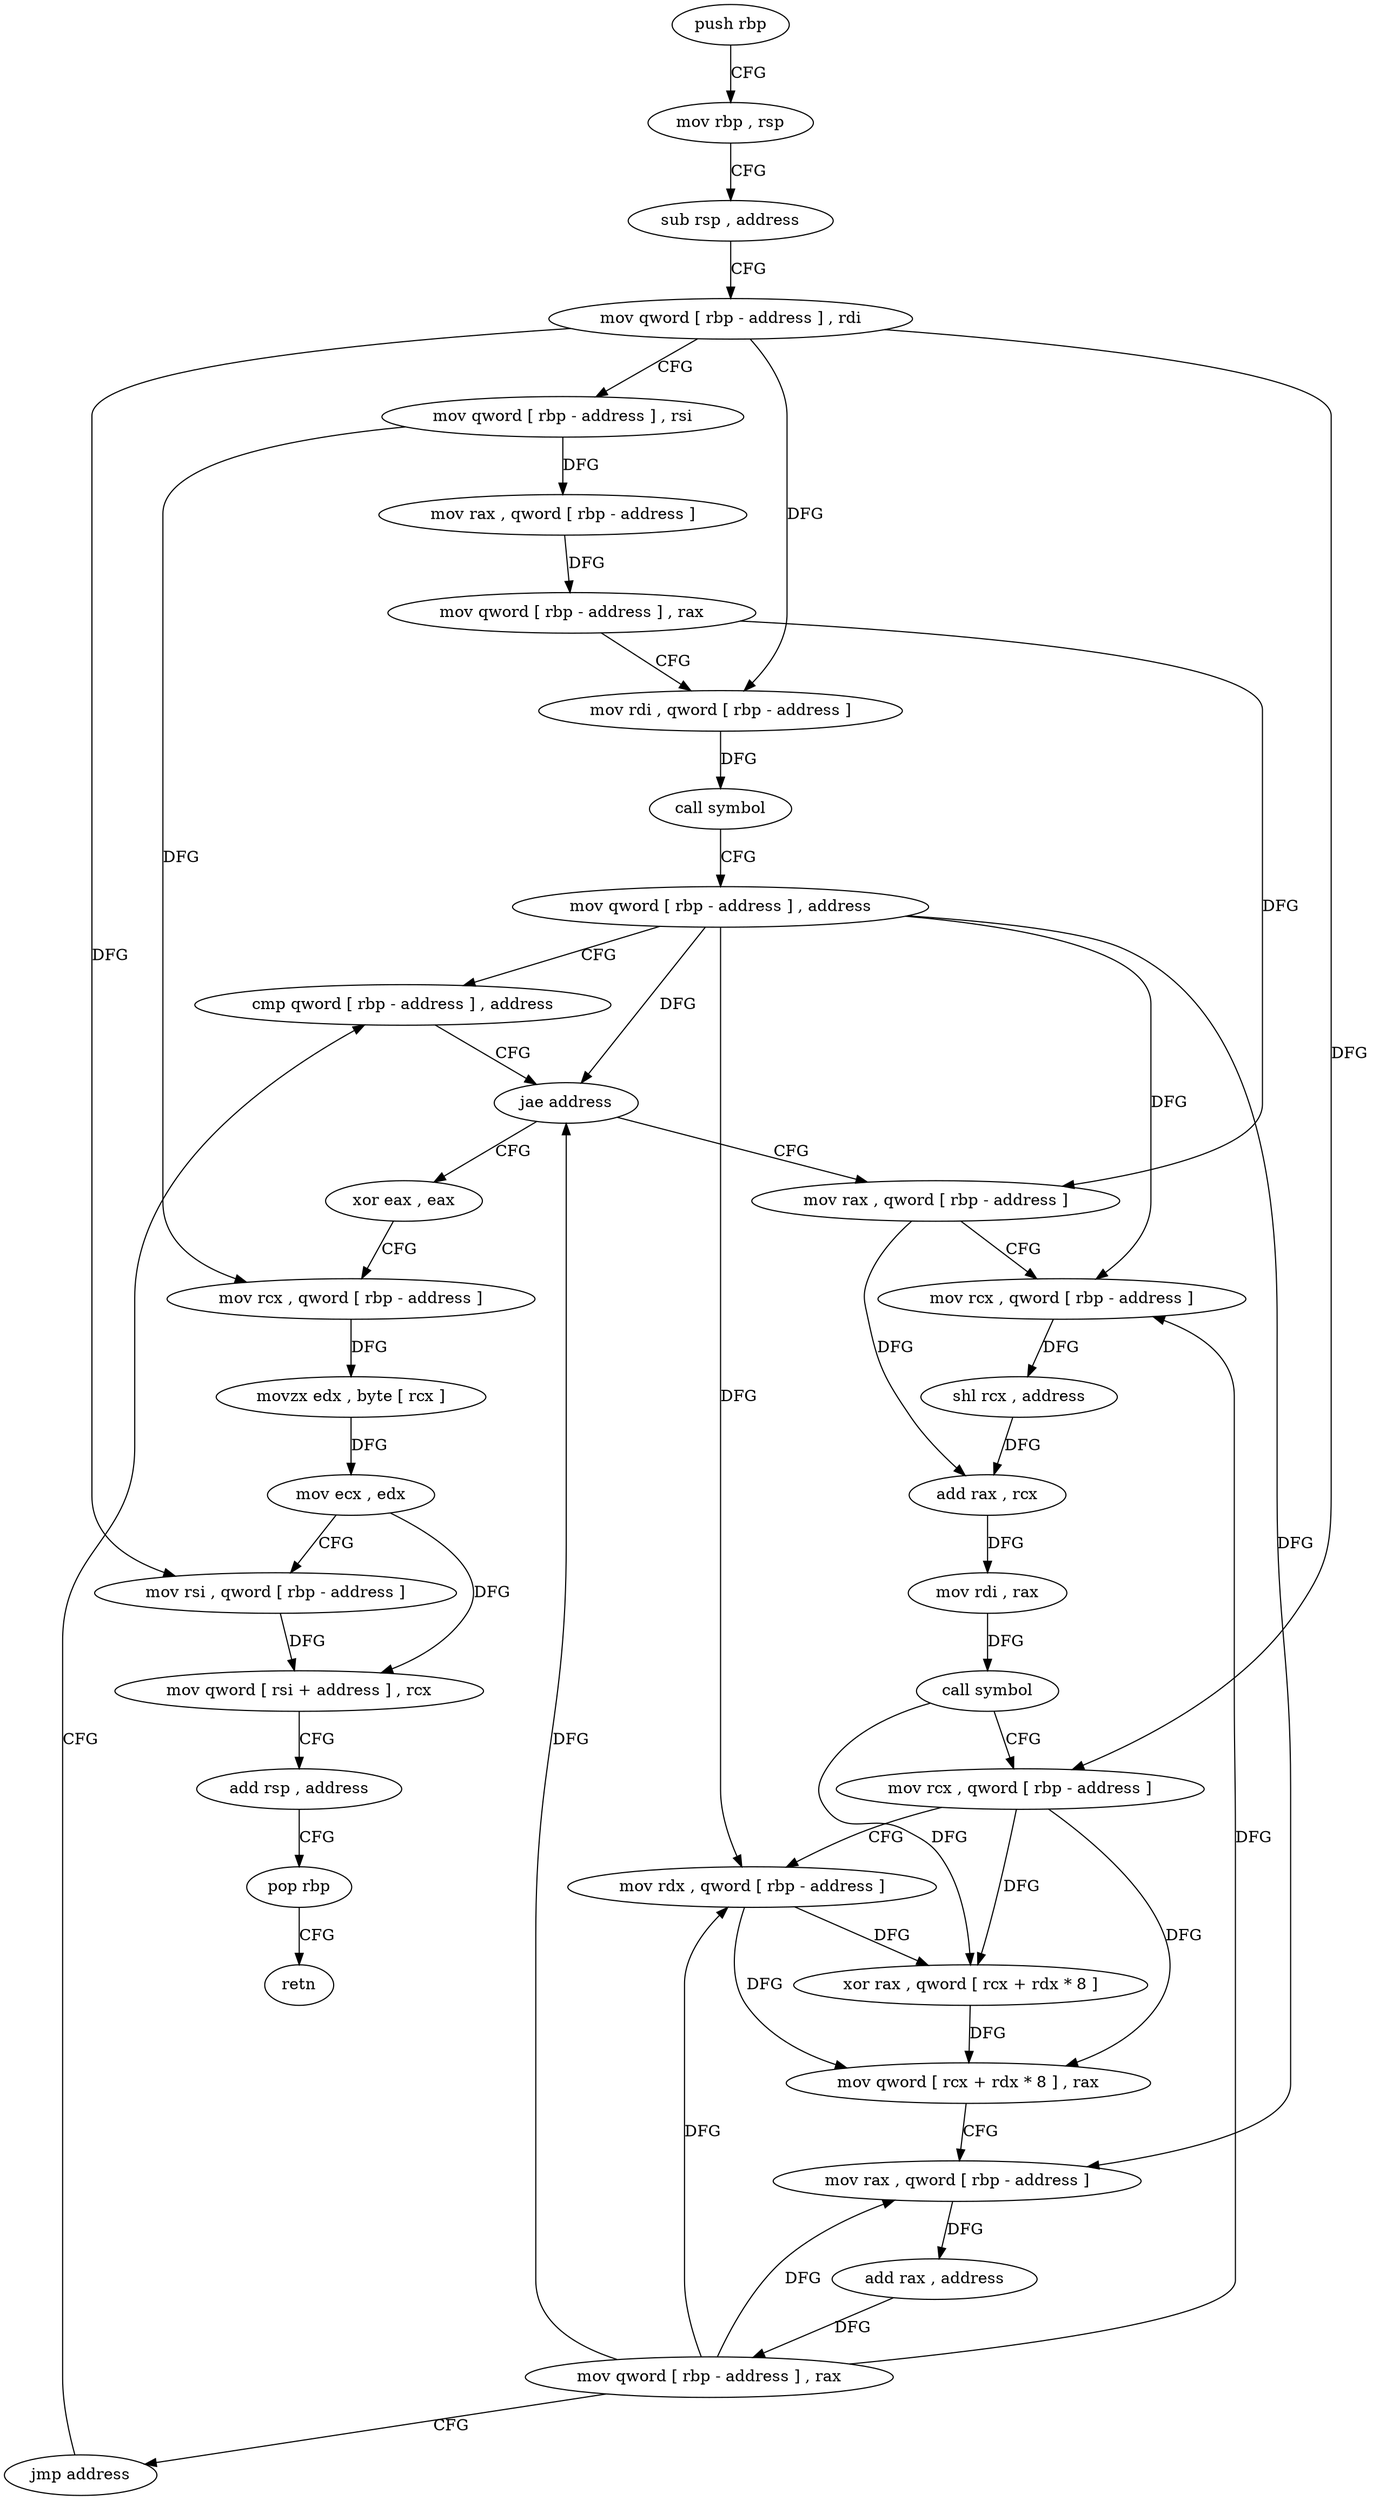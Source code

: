 digraph "func" {
"4212432" [label = "push rbp" ]
"4212433" [label = "mov rbp , rsp" ]
"4212436" [label = "sub rsp , address" ]
"4212440" [label = "mov qword [ rbp - address ] , rdi" ]
"4212444" [label = "mov qword [ rbp - address ] , rsi" ]
"4212448" [label = "mov rax , qword [ rbp - address ]" ]
"4212452" [label = "mov qword [ rbp - address ] , rax" ]
"4212456" [label = "mov rdi , qword [ rbp - address ]" ]
"4212460" [label = "call symbol" ]
"4212465" [label = "mov qword [ rbp - address ] , address" ]
"4212473" [label = "cmp qword [ rbp - address ] , address" ]
"4212542" [label = "xor eax , eax" ]
"4212544" [label = "mov rcx , qword [ rbp - address ]" ]
"4212548" [label = "movzx edx , byte [ rcx ]" ]
"4212551" [label = "mov ecx , edx" ]
"4212553" [label = "mov rsi , qword [ rbp - address ]" ]
"4212557" [label = "mov qword [ rsi + address ] , rcx" ]
"4212564" [label = "add rsp , address" ]
"4212568" [label = "pop rbp" ]
"4212569" [label = "retn" ]
"4212484" [label = "mov rax , qword [ rbp - address ]" ]
"4212488" [label = "mov rcx , qword [ rbp - address ]" ]
"4212492" [label = "shl rcx , address" ]
"4212496" [label = "add rax , rcx" ]
"4212499" [label = "mov rdi , rax" ]
"4212502" [label = "call symbol" ]
"4212507" [label = "mov rcx , qword [ rbp - address ]" ]
"4212511" [label = "mov rdx , qword [ rbp - address ]" ]
"4212515" [label = "xor rax , qword [ rcx + rdx * 8 ]" ]
"4212519" [label = "mov qword [ rcx + rdx * 8 ] , rax" ]
"4212523" [label = "mov rax , qword [ rbp - address ]" ]
"4212527" [label = "add rax , address" ]
"4212533" [label = "mov qword [ rbp - address ] , rax" ]
"4212537" [label = "jmp address" ]
"4212478" [label = "jae address" ]
"4212432" -> "4212433" [ label = "CFG" ]
"4212433" -> "4212436" [ label = "CFG" ]
"4212436" -> "4212440" [ label = "CFG" ]
"4212440" -> "4212444" [ label = "CFG" ]
"4212440" -> "4212456" [ label = "DFG" ]
"4212440" -> "4212553" [ label = "DFG" ]
"4212440" -> "4212507" [ label = "DFG" ]
"4212444" -> "4212448" [ label = "DFG" ]
"4212444" -> "4212544" [ label = "DFG" ]
"4212448" -> "4212452" [ label = "DFG" ]
"4212452" -> "4212456" [ label = "CFG" ]
"4212452" -> "4212484" [ label = "DFG" ]
"4212456" -> "4212460" [ label = "DFG" ]
"4212460" -> "4212465" [ label = "CFG" ]
"4212465" -> "4212473" [ label = "CFG" ]
"4212465" -> "4212478" [ label = "DFG" ]
"4212465" -> "4212488" [ label = "DFG" ]
"4212465" -> "4212511" [ label = "DFG" ]
"4212465" -> "4212523" [ label = "DFG" ]
"4212473" -> "4212478" [ label = "CFG" ]
"4212542" -> "4212544" [ label = "CFG" ]
"4212544" -> "4212548" [ label = "DFG" ]
"4212548" -> "4212551" [ label = "DFG" ]
"4212551" -> "4212553" [ label = "CFG" ]
"4212551" -> "4212557" [ label = "DFG" ]
"4212553" -> "4212557" [ label = "DFG" ]
"4212557" -> "4212564" [ label = "CFG" ]
"4212564" -> "4212568" [ label = "CFG" ]
"4212568" -> "4212569" [ label = "CFG" ]
"4212484" -> "4212488" [ label = "CFG" ]
"4212484" -> "4212496" [ label = "DFG" ]
"4212488" -> "4212492" [ label = "DFG" ]
"4212492" -> "4212496" [ label = "DFG" ]
"4212496" -> "4212499" [ label = "DFG" ]
"4212499" -> "4212502" [ label = "DFG" ]
"4212502" -> "4212507" [ label = "CFG" ]
"4212502" -> "4212515" [ label = "DFG" ]
"4212507" -> "4212511" [ label = "CFG" ]
"4212507" -> "4212515" [ label = "DFG" ]
"4212507" -> "4212519" [ label = "DFG" ]
"4212511" -> "4212515" [ label = "DFG" ]
"4212511" -> "4212519" [ label = "DFG" ]
"4212515" -> "4212519" [ label = "DFG" ]
"4212519" -> "4212523" [ label = "CFG" ]
"4212523" -> "4212527" [ label = "DFG" ]
"4212527" -> "4212533" [ label = "DFG" ]
"4212533" -> "4212537" [ label = "CFG" ]
"4212533" -> "4212478" [ label = "DFG" ]
"4212533" -> "4212488" [ label = "DFG" ]
"4212533" -> "4212511" [ label = "DFG" ]
"4212533" -> "4212523" [ label = "DFG" ]
"4212537" -> "4212473" [ label = "CFG" ]
"4212478" -> "4212542" [ label = "CFG" ]
"4212478" -> "4212484" [ label = "CFG" ]
}
